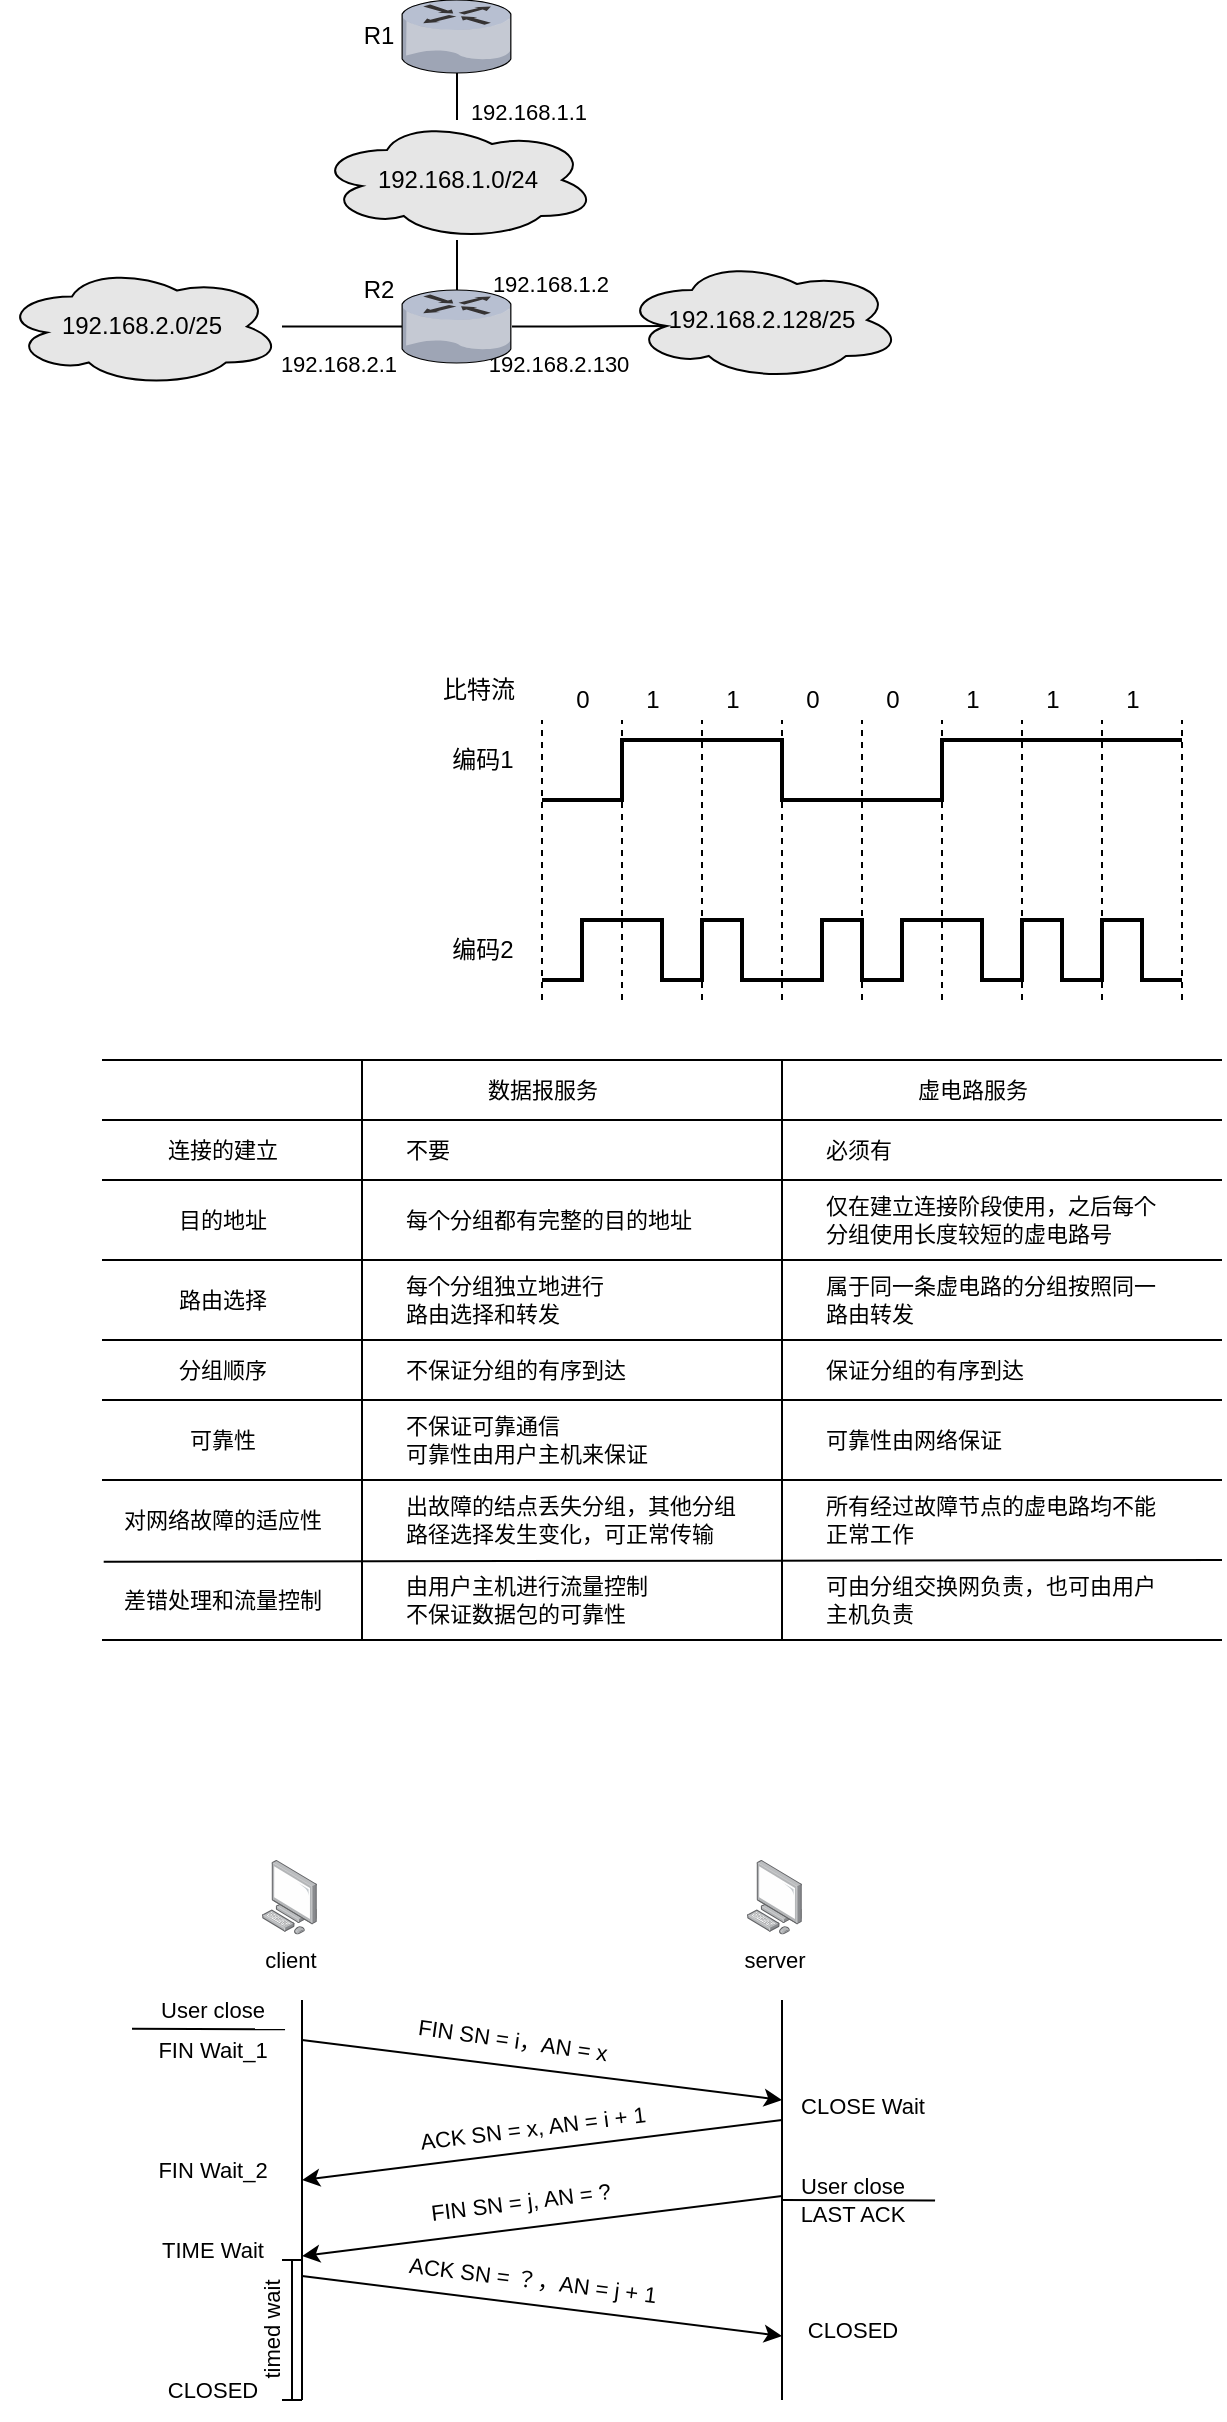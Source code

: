 <mxfile version="20.3.3" type="github">
  <diagram id="bER1azMI8v8Jtsm4dUXI" name="第 1 页">
    <mxGraphModel dx="891" dy="496" grid="1" gridSize="10" guides="1" tooltips="1" connect="1" arrows="1" fold="1" page="1" pageScale="1" pageWidth="827" pageHeight="1169" math="0" shadow="0">
      <root>
        <mxCell id="0" />
        <mxCell id="1" parent="0" />
        <mxCell id="YW86l5yaE5Hn2V-ghcyL-21" style="edgeStyle=orthogonalEdgeStyle;rounded=0;orthogonalLoop=1;jettySize=auto;html=1;endArrow=none;endFill=0;" edge="1" parent="1" source="YW86l5yaE5Hn2V-ghcyL-8" target="YW86l5yaE5Hn2V-ghcyL-6">
          <mxGeometry relative="1" as="geometry" />
        </mxCell>
        <mxCell id="YW86l5yaE5Hn2V-ghcyL-8" value="192.168.1.0/24" style="ellipse;shape=cloud;whiteSpace=wrap;html=1;align=center;fillColor=#E6E6E6;" vertex="1" parent="1">
          <mxGeometry x="287.5" y="380" width="140" height="60" as="geometry" />
        </mxCell>
        <mxCell id="YW86l5yaE5Hn2V-ghcyL-16" style="edgeStyle=orthogonalEdgeStyle;rounded=0;orthogonalLoop=1;jettySize=auto;html=1;endArrow=none;endFill=0;" edge="1" parent="1" source="YW86l5yaE5Hn2V-ghcyL-11" target="YW86l5yaE5Hn2V-ghcyL-6">
          <mxGeometry relative="1" as="geometry" />
        </mxCell>
        <mxCell id="YW86l5yaE5Hn2V-ghcyL-17" value="192.168.2.1" style="edgeLabel;html=1;align=center;verticalAlign=middle;resizable=0;points=[];" vertex="1" connectable="0" parent="YW86l5yaE5Hn2V-ghcyL-16">
          <mxGeometry x="-0.16" y="-2" relative="1" as="geometry">
            <mxPoint x="3" y="16" as="offset" />
          </mxGeometry>
        </mxCell>
        <mxCell id="YW86l5yaE5Hn2V-ghcyL-11" value="192.168.2.0/25" style="ellipse;shape=cloud;whiteSpace=wrap;html=1;align=center;fillColor=#E6E6E6;" vertex="1" parent="1">
          <mxGeometry x="130" y="453.25" width="140" height="60" as="geometry" />
        </mxCell>
        <mxCell id="YW86l5yaE5Hn2V-ghcyL-12" value="192.168.2.128/25" style="ellipse;shape=cloud;whiteSpace=wrap;html=1;align=center;fillColor=#E6E6E6;" vertex="1" parent="1">
          <mxGeometry x="440" y="450" width="140" height="60" as="geometry" />
        </mxCell>
        <mxCell id="YW86l5yaE5Hn2V-ghcyL-15" style="edgeStyle=orthogonalEdgeStyle;rounded=0;orthogonalLoop=1;jettySize=auto;html=1;entryX=0.16;entryY=0.55;entryDx=0;entryDy=0;entryPerimeter=0;endArrow=none;endFill=0;" edge="1" parent="1" source="YW86l5yaE5Hn2V-ghcyL-6" target="YW86l5yaE5Hn2V-ghcyL-12">
          <mxGeometry relative="1" as="geometry" />
        </mxCell>
        <mxCell id="YW86l5yaE5Hn2V-ghcyL-18" value="192.168.1.2" style="edgeLabel;html=1;align=center;verticalAlign=middle;resizable=0;points=[];" vertex="1" connectable="0" parent="YW86l5yaE5Hn2V-ghcyL-15">
          <mxGeometry x="-0.382" y="2" relative="1" as="geometry">
            <mxPoint x="-5" y="-20" as="offset" />
          </mxGeometry>
        </mxCell>
        <mxCell id="YW86l5yaE5Hn2V-ghcyL-19" value="192.168.2.130" style="edgeLabel;html=1;align=center;verticalAlign=middle;resizable=0;points=[];" vertex="1" connectable="0" parent="YW86l5yaE5Hn2V-ghcyL-15">
          <mxGeometry x="-0.292" y="1" relative="1" as="geometry">
            <mxPoint x="-4" y="18" as="offset" />
          </mxGeometry>
        </mxCell>
        <mxCell id="YW86l5yaE5Hn2V-ghcyL-6" value="" style="verticalLabelPosition=bottom;sketch=0;aspect=fixed;html=1;verticalAlign=top;strokeColor=none;align=center;outlineConnect=0;shape=mxgraph.citrix.router;" vertex="1" parent="1">
          <mxGeometry x="330" y="465" width="55" height="36.5" as="geometry" />
        </mxCell>
        <mxCell id="YW86l5yaE5Hn2V-ghcyL-7" value="R2" style="text;html=1;align=center;verticalAlign=middle;resizable=0;points=[];autosize=1;strokeColor=none;fillColor=none;" vertex="1" parent="1">
          <mxGeometry x="297.5" y="450" width="40" height="30" as="geometry" />
        </mxCell>
        <mxCell id="YW86l5yaE5Hn2V-ghcyL-14" style="edgeStyle=orthogonalEdgeStyle;rounded=0;orthogonalLoop=1;jettySize=auto;html=1;endArrow=none;endFill=0;" edge="1" parent="1" source="YW86l5yaE5Hn2V-ghcyL-1" target="YW86l5yaE5Hn2V-ghcyL-8">
          <mxGeometry relative="1" as="geometry" />
        </mxCell>
        <mxCell id="YW86l5yaE5Hn2V-ghcyL-20" value="192.168.1.1" style="edgeLabel;html=1;align=center;verticalAlign=middle;resizable=0;points=[];" vertex="1" connectable="0" parent="YW86l5yaE5Hn2V-ghcyL-14">
          <mxGeometry x="-0.333" y="-1" relative="1" as="geometry">
            <mxPoint x="36" as="offset" />
          </mxGeometry>
        </mxCell>
        <mxCell id="YW86l5yaE5Hn2V-ghcyL-1" value="" style="verticalLabelPosition=bottom;sketch=0;aspect=fixed;html=1;verticalAlign=top;strokeColor=none;align=center;outlineConnect=0;shape=mxgraph.citrix.router;" vertex="1" parent="1">
          <mxGeometry x="330" y="320" width="55" height="36.5" as="geometry" />
        </mxCell>
        <mxCell id="YW86l5yaE5Hn2V-ghcyL-5" value="R1" style="text;html=1;align=center;verticalAlign=middle;resizable=0;points=[];autosize=1;strokeColor=none;fillColor=none;" vertex="1" parent="1">
          <mxGeometry x="297.5" y="323.25" width="40" height="30" as="geometry" />
        </mxCell>
        <mxCell id="YW86l5yaE5Hn2V-ghcyL-23" value="" style="endArrow=none;dashed=1;html=1;rounded=0;" edge="1" parent="1">
          <mxGeometry width="50" height="50" relative="1" as="geometry">
            <mxPoint x="400" y="820" as="sourcePoint" />
            <mxPoint x="400" y="680" as="targetPoint" />
          </mxGeometry>
        </mxCell>
        <mxCell id="YW86l5yaE5Hn2V-ghcyL-24" value="编码1" style="text;html=1;align=center;verticalAlign=middle;resizable=0;points=[];autosize=1;strokeColor=none;fillColor=none;" vertex="1" parent="1">
          <mxGeometry x="345" y="685" width="50" height="30" as="geometry" />
        </mxCell>
        <mxCell id="YW86l5yaE5Hn2V-ghcyL-25" value="编码2" style="text;html=1;align=center;verticalAlign=middle;resizable=0;points=[];autosize=1;strokeColor=none;fillColor=none;" vertex="1" parent="1">
          <mxGeometry x="345" y="780" width="50" height="30" as="geometry" />
        </mxCell>
        <mxCell id="YW86l5yaE5Hn2V-ghcyL-26" value="比特流" style="text;html=1;align=center;verticalAlign=middle;resizable=0;points=[];autosize=1;strokeColor=none;fillColor=none;" vertex="1" parent="1">
          <mxGeometry x="337.5" y="650" width="60" height="30" as="geometry" />
        </mxCell>
        <mxCell id="YW86l5yaE5Hn2V-ghcyL-27" value="" style="endArrow=none;dashed=1;html=1;rounded=0;" edge="1" parent="1">
          <mxGeometry width="50" height="50" relative="1" as="geometry">
            <mxPoint x="440" y="820" as="sourcePoint" />
            <mxPoint x="440" y="680" as="targetPoint" />
          </mxGeometry>
        </mxCell>
        <mxCell id="YW86l5yaE5Hn2V-ghcyL-28" value="" style="endArrow=none;dashed=1;html=1;rounded=0;" edge="1" parent="1">
          <mxGeometry width="50" height="50" relative="1" as="geometry">
            <mxPoint x="600" y="820" as="sourcePoint" />
            <mxPoint x="600" y="680" as="targetPoint" />
          </mxGeometry>
        </mxCell>
        <mxCell id="YW86l5yaE5Hn2V-ghcyL-29" value="" style="endArrow=none;dashed=1;html=1;rounded=0;" edge="1" parent="1">
          <mxGeometry width="50" height="50" relative="1" as="geometry">
            <mxPoint x="560" y="820" as="sourcePoint" />
            <mxPoint x="560" y="680" as="targetPoint" />
          </mxGeometry>
        </mxCell>
        <mxCell id="YW86l5yaE5Hn2V-ghcyL-30" value="" style="endArrow=none;dashed=1;html=1;rounded=0;" edge="1" parent="1">
          <mxGeometry width="50" height="50" relative="1" as="geometry">
            <mxPoint x="520" y="820" as="sourcePoint" />
            <mxPoint x="520" y="680" as="targetPoint" />
          </mxGeometry>
        </mxCell>
        <mxCell id="YW86l5yaE5Hn2V-ghcyL-31" value="" style="endArrow=none;dashed=1;html=1;rounded=0;" edge="1" parent="1">
          <mxGeometry width="50" height="50" relative="1" as="geometry">
            <mxPoint x="480" y="820" as="sourcePoint" />
            <mxPoint x="480" y="680" as="targetPoint" />
          </mxGeometry>
        </mxCell>
        <mxCell id="YW86l5yaE5Hn2V-ghcyL-32" value="" style="endArrow=none;dashed=1;html=1;rounded=0;" edge="1" parent="1">
          <mxGeometry width="50" height="50" relative="1" as="geometry">
            <mxPoint x="680" y="820" as="sourcePoint" />
            <mxPoint x="680" y="680" as="targetPoint" />
          </mxGeometry>
        </mxCell>
        <mxCell id="YW86l5yaE5Hn2V-ghcyL-33" value="" style="endArrow=none;dashed=1;html=1;rounded=0;" edge="1" parent="1">
          <mxGeometry width="50" height="50" relative="1" as="geometry">
            <mxPoint x="640" y="820" as="sourcePoint" />
            <mxPoint x="640" y="680" as="targetPoint" />
          </mxGeometry>
        </mxCell>
        <mxCell id="YW86l5yaE5Hn2V-ghcyL-34" value="" style="endArrow=none;dashed=1;html=1;rounded=0;" edge="1" parent="1">
          <mxGeometry width="50" height="50" relative="1" as="geometry">
            <mxPoint x="720" y="820" as="sourcePoint" />
            <mxPoint x="720" y="680" as="targetPoint" />
          </mxGeometry>
        </mxCell>
        <mxCell id="YW86l5yaE5Hn2V-ghcyL-35" value="" style="endArrow=none;html=1;rounded=0;strokeWidth=2;" edge="1" parent="1">
          <mxGeometry width="50" height="50" relative="1" as="geometry">
            <mxPoint x="400" y="720" as="sourcePoint" />
            <mxPoint x="720" y="690" as="targetPoint" />
            <Array as="points">
              <mxPoint x="440" y="720" />
              <mxPoint x="440" y="690" />
              <mxPoint x="520" y="690" />
              <mxPoint x="520" y="720" />
              <mxPoint x="600" y="720" />
              <mxPoint x="600" y="690" />
            </Array>
          </mxGeometry>
        </mxCell>
        <mxCell id="YW86l5yaE5Hn2V-ghcyL-44" value="" style="endArrow=none;html=1;rounded=0;strokeWidth=2;" edge="1" parent="1">
          <mxGeometry width="50" height="50" relative="1" as="geometry">
            <mxPoint x="400" y="810" as="sourcePoint" />
            <mxPoint x="720" y="810" as="targetPoint" />
            <Array as="points">
              <mxPoint x="420" y="810" />
              <mxPoint x="420" y="780" />
              <mxPoint x="460" y="780" />
              <mxPoint x="460" y="810" />
              <mxPoint x="480" y="810" />
              <mxPoint x="480" y="780" />
              <mxPoint x="500" y="780" />
              <mxPoint x="500" y="810" />
              <mxPoint x="540" y="810" />
              <mxPoint x="540" y="780" />
              <mxPoint x="560" y="780" />
              <mxPoint x="560" y="810" />
              <mxPoint x="580" y="810" />
              <mxPoint x="580" y="780" />
              <mxPoint x="620" y="780" />
              <mxPoint x="620" y="810" />
              <mxPoint x="640" y="810" />
              <mxPoint x="640" y="780" />
              <mxPoint x="660" y="780" />
              <mxPoint x="660" y="810" />
              <mxPoint x="680" y="810" />
              <mxPoint x="680" y="780" />
              <mxPoint x="700" y="780" />
              <mxPoint x="700" y="810" />
            </Array>
          </mxGeometry>
        </mxCell>
        <mxCell id="YW86l5yaE5Hn2V-ghcyL-45" value="0" style="text;html=1;align=center;verticalAlign=middle;resizable=0;points=[];autosize=1;strokeColor=none;fillColor=none;" vertex="1" parent="1">
          <mxGeometry x="405" y="655" width="30" height="30" as="geometry" />
        </mxCell>
        <mxCell id="YW86l5yaE5Hn2V-ghcyL-46" value="1" style="text;html=1;align=center;verticalAlign=middle;resizable=0;points=[];autosize=1;strokeColor=none;fillColor=none;" vertex="1" parent="1">
          <mxGeometry x="440" y="655" width="30" height="30" as="geometry" />
        </mxCell>
        <mxCell id="YW86l5yaE5Hn2V-ghcyL-47" value="1" style="text;html=1;align=center;verticalAlign=middle;resizable=0;points=[];autosize=1;strokeColor=none;fillColor=none;" vertex="1" parent="1">
          <mxGeometry x="480" y="655" width="30" height="30" as="geometry" />
        </mxCell>
        <mxCell id="YW86l5yaE5Hn2V-ghcyL-48" value="1" style="text;html=1;align=center;verticalAlign=middle;resizable=0;points=[];autosize=1;strokeColor=none;fillColor=none;" vertex="1" parent="1">
          <mxGeometry x="600" y="655" width="30" height="30" as="geometry" />
        </mxCell>
        <mxCell id="YW86l5yaE5Hn2V-ghcyL-49" value="1" style="text;html=1;align=center;verticalAlign=middle;resizable=0;points=[];autosize=1;strokeColor=none;fillColor=none;" vertex="1" parent="1">
          <mxGeometry x="640" y="655" width="30" height="30" as="geometry" />
        </mxCell>
        <mxCell id="YW86l5yaE5Hn2V-ghcyL-50" value="1" style="text;html=1;align=center;verticalAlign=middle;resizable=0;points=[];autosize=1;strokeColor=none;fillColor=none;" vertex="1" parent="1">
          <mxGeometry x="680" y="655" width="30" height="30" as="geometry" />
        </mxCell>
        <mxCell id="YW86l5yaE5Hn2V-ghcyL-51" value="0" style="text;html=1;align=center;verticalAlign=middle;resizable=0;points=[];autosize=1;strokeColor=none;fillColor=none;" vertex="1" parent="1">
          <mxGeometry x="520" y="655" width="30" height="30" as="geometry" />
        </mxCell>
        <mxCell id="YW86l5yaE5Hn2V-ghcyL-52" value="0" style="text;html=1;align=center;verticalAlign=middle;resizable=0;points=[];autosize=1;strokeColor=none;fillColor=none;" vertex="1" parent="1">
          <mxGeometry x="560" y="655" width="30" height="30" as="geometry" />
        </mxCell>
        <mxCell id="YW86l5yaE5Hn2V-ghcyL-53" value="" style="endArrow=none;html=1;rounded=0;strokeWidth=1;fontSize=10;" edge="1" parent="1">
          <mxGeometry width="50" height="50" relative="1" as="geometry">
            <mxPoint x="180" y="850" as="sourcePoint" />
            <mxPoint x="740" y="850" as="targetPoint" />
          </mxGeometry>
        </mxCell>
        <mxCell id="YW86l5yaE5Hn2V-ghcyL-54" value="" style="endArrow=none;html=1;rounded=0;strokeWidth=1;fontSize=10;" edge="1" parent="1">
          <mxGeometry width="50" height="50" relative="1" as="geometry">
            <mxPoint x="180" y="880.0" as="sourcePoint" />
            <mxPoint x="740" y="880" as="targetPoint" />
          </mxGeometry>
        </mxCell>
        <mxCell id="YW86l5yaE5Hn2V-ghcyL-55" value="" style="endArrow=none;html=1;rounded=0;strokeWidth=1;fontSize=10;" edge="1" parent="1">
          <mxGeometry width="50" height="50" relative="1" as="geometry">
            <mxPoint x="180" y="950.0" as="sourcePoint" />
            <mxPoint x="740" y="950" as="targetPoint" />
          </mxGeometry>
        </mxCell>
        <mxCell id="YW86l5yaE5Hn2V-ghcyL-57" value="" style="endArrow=none;html=1;rounded=0;strokeWidth=1;fontSize=10;" edge="1" parent="1">
          <mxGeometry width="50" height="50" relative="1" as="geometry">
            <mxPoint x="180" y="910.0" as="sourcePoint" />
            <mxPoint x="740" y="910" as="targetPoint" />
          </mxGeometry>
        </mxCell>
        <mxCell id="YW86l5yaE5Hn2V-ghcyL-58" value="" style="endArrow=none;html=1;rounded=0;strokeWidth=1;fontSize=10;" edge="1" parent="1">
          <mxGeometry width="50" height="50" relative="1" as="geometry">
            <mxPoint x="180" y="990.0" as="sourcePoint" />
            <mxPoint x="740" y="990" as="targetPoint" />
          </mxGeometry>
        </mxCell>
        <mxCell id="YW86l5yaE5Hn2V-ghcyL-59" value="" style="endArrow=none;html=1;rounded=0;strokeWidth=1;fontSize=10;" edge="1" parent="1">
          <mxGeometry width="50" height="50" relative="1" as="geometry">
            <mxPoint x="180" y="1060" as="sourcePoint" />
            <mxPoint x="740" y="1060" as="targetPoint" />
          </mxGeometry>
        </mxCell>
        <mxCell id="YW86l5yaE5Hn2V-ghcyL-60" value="" style="endArrow=none;html=1;rounded=0;strokeWidth=1;fontSize=10;" edge="1" parent="1">
          <mxGeometry width="50" height="50" relative="1" as="geometry">
            <mxPoint x="180" y="1020.0" as="sourcePoint" />
            <mxPoint x="740" y="1020" as="targetPoint" />
          </mxGeometry>
        </mxCell>
        <mxCell id="YW86l5yaE5Hn2V-ghcyL-62" value="" style="endArrow=none;html=1;rounded=0;strokeWidth=1;fontSize=10;" edge="1" parent="1">
          <mxGeometry width="50" height="50" relative="1" as="geometry">
            <mxPoint x="310" y="850" as="sourcePoint" />
            <mxPoint x="310" y="1140" as="targetPoint" />
          </mxGeometry>
        </mxCell>
        <mxCell id="YW86l5yaE5Hn2V-ghcyL-63" value="&lt;font style=&quot;font-size: 11px;&quot;&gt;数据报服务&lt;/font&gt;" style="text;html=1;align=center;verticalAlign=middle;resizable=0;points=[];autosize=1;strokeColor=none;fillColor=none;fontSize=11;" vertex="1" parent="1">
          <mxGeometry x="360" y="850" width="80" height="30" as="geometry" />
        </mxCell>
        <mxCell id="YW86l5yaE5Hn2V-ghcyL-64" value="&lt;font style=&quot;font-size: 11px;&quot;&gt;虚电路服务&lt;/font&gt;" style="text;html=1;align=center;verticalAlign=middle;resizable=0;points=[];autosize=1;strokeColor=none;fillColor=none;fontSize=11;" vertex="1" parent="1">
          <mxGeometry x="575" y="850" width="80" height="30" as="geometry" />
        </mxCell>
        <mxCell id="YW86l5yaE5Hn2V-ghcyL-68" value="&lt;font style=&quot;font-size: 11px;&quot;&gt;连接的建立&lt;/font&gt;" style="text;html=1;align=center;verticalAlign=middle;resizable=0;points=[];autosize=1;strokeColor=none;fillColor=none;fontSize=11;" vertex="1" parent="1">
          <mxGeometry x="200" y="880" width="80" height="30" as="geometry" />
        </mxCell>
        <mxCell id="YW86l5yaE5Hn2V-ghcyL-70" value="目的地址" style="text;html=1;align=center;verticalAlign=middle;resizable=0;points=[];autosize=1;strokeColor=none;fillColor=none;fontSize=11;" vertex="1" parent="1">
          <mxGeometry x="205" y="915" width="70" height="30" as="geometry" />
        </mxCell>
        <mxCell id="YW86l5yaE5Hn2V-ghcyL-71" value="路由选择" style="text;html=1;align=center;verticalAlign=middle;resizable=0;points=[];autosize=1;strokeColor=none;fillColor=none;fontSize=11;" vertex="1" parent="1">
          <mxGeometry x="205" y="955" width="70" height="30" as="geometry" />
        </mxCell>
        <mxCell id="YW86l5yaE5Hn2V-ghcyL-72" value="分组顺序" style="text;html=1;align=center;verticalAlign=middle;resizable=0;points=[];autosize=1;strokeColor=none;fillColor=none;fontSize=11;" vertex="1" parent="1">
          <mxGeometry x="205" y="990" width="70" height="30" as="geometry" />
        </mxCell>
        <mxCell id="YW86l5yaE5Hn2V-ghcyL-73" value="可靠性" style="text;html=1;align=center;verticalAlign=middle;resizable=0;points=[];autosize=1;strokeColor=none;fillColor=none;fontSize=11;" vertex="1" parent="1">
          <mxGeometry x="210" y="1025" width="60" height="30" as="geometry" />
        </mxCell>
        <mxCell id="YW86l5yaE5Hn2V-ghcyL-74" value="对网络故障的适应性" style="text;html=1;align=center;verticalAlign=middle;resizable=0;points=[];autosize=1;strokeColor=none;fillColor=none;fontSize=11;" vertex="1" parent="1">
          <mxGeometry x="175" y="1065" width="130" height="30" as="geometry" />
        </mxCell>
        <mxCell id="YW86l5yaE5Hn2V-ghcyL-77" value="差错处理和流量控制" style="text;html=1;align=center;verticalAlign=middle;resizable=0;points=[];autosize=1;strokeColor=none;fillColor=none;fontSize=11;" vertex="1" parent="1">
          <mxGeometry x="175" y="1105" width="130" height="30" as="geometry" />
        </mxCell>
        <mxCell id="YW86l5yaE5Hn2V-ghcyL-79" value="" style="endArrow=none;html=1;rounded=0;strokeWidth=1;fontSize=10;exitX=0.045;exitY=0.029;exitDx=0;exitDy=0;exitPerimeter=0;" edge="1" parent="1">
          <mxGeometry width="50" height="50" relative="1" as="geometry">
            <mxPoint x="180.85" y="1100.87" as="sourcePoint" />
            <mxPoint x="740" y="1100" as="targetPoint" />
          </mxGeometry>
        </mxCell>
        <mxCell id="YW86l5yaE5Hn2V-ghcyL-81" value="" style="endArrow=none;html=1;rounded=0;strokeWidth=1;fontSize=10;" edge="1" parent="1">
          <mxGeometry width="50" height="50" relative="1" as="geometry">
            <mxPoint x="180" y="1140" as="sourcePoint" />
            <mxPoint x="740" y="1140" as="targetPoint" />
          </mxGeometry>
        </mxCell>
        <mxCell id="YW86l5yaE5Hn2V-ghcyL-82" value="不要" style="text;html=1;align=left;verticalAlign=middle;resizable=0;points=[];autosize=1;strokeColor=none;fillColor=none;fontSize=11;" vertex="1" parent="1">
          <mxGeometry x="330" y="880" width="50" height="30" as="geometry" />
        </mxCell>
        <mxCell id="YW86l5yaE5Hn2V-ghcyL-83" value="每个分组都有完整的目的地址" style="text;html=1;align=left;verticalAlign=middle;resizable=0;points=[];autosize=1;strokeColor=none;fillColor=none;fontSize=11;" vertex="1" parent="1">
          <mxGeometry x="330" y="915" width="180" height="30" as="geometry" />
        </mxCell>
        <mxCell id="YW86l5yaE5Hn2V-ghcyL-84" value="每个分组独立地进行&lt;br&gt;路由选择和转发" style="text;html=1;align=left;verticalAlign=middle;resizable=0;points=[];autosize=1;strokeColor=none;fillColor=none;fontSize=11;" vertex="1" parent="1">
          <mxGeometry x="330" y="950" width="130" height="40" as="geometry" />
        </mxCell>
        <mxCell id="YW86l5yaE5Hn2V-ghcyL-85" value="不保证分组的有序到达" style="text;html=1;align=left;verticalAlign=middle;resizable=0;points=[];autosize=1;strokeColor=none;fillColor=none;fontSize=11;" vertex="1" parent="1">
          <mxGeometry x="330" y="990" width="140" height="30" as="geometry" />
        </mxCell>
        <mxCell id="YW86l5yaE5Hn2V-ghcyL-86" value="不保证可靠通信&lt;br&gt;可靠性由用户主机来保证" style="text;html=1;align=left;verticalAlign=middle;resizable=0;points=[];autosize=1;strokeColor=none;fillColor=none;fontSize=11;" vertex="1" parent="1">
          <mxGeometry x="330" y="1020" width="160" height="40" as="geometry" />
        </mxCell>
        <mxCell id="YW86l5yaE5Hn2V-ghcyL-87" value="出故障的结点丢失分组，其他分组&lt;br&gt;路径选择发生变化，可正常传输" style="text;html=1;align=left;verticalAlign=middle;resizable=0;points=[];autosize=1;strokeColor=none;fillColor=none;fontSize=11;" vertex="1" parent="1">
          <mxGeometry x="330" y="1060" width="200" height="40" as="geometry" />
        </mxCell>
        <mxCell id="YW86l5yaE5Hn2V-ghcyL-88" value="由用户主机进行流量控制&lt;br&gt;不保证数据包的可靠性" style="text;html=1;align=left;verticalAlign=middle;resizable=0;points=[];autosize=1;strokeColor=none;fillColor=none;fontSize=11;" vertex="1" parent="1">
          <mxGeometry x="330" y="1100" width="160" height="40" as="geometry" />
        </mxCell>
        <mxCell id="YW86l5yaE5Hn2V-ghcyL-89" value="必须有" style="text;html=1;align=left;verticalAlign=middle;resizable=0;points=[];autosize=1;strokeColor=none;fillColor=none;fontSize=11;" vertex="1" parent="1">
          <mxGeometry x="540" y="880" width="60" height="30" as="geometry" />
        </mxCell>
        <mxCell id="YW86l5yaE5Hn2V-ghcyL-90" value="" style="endArrow=none;html=1;rounded=0;strokeWidth=1;fontSize=10;" edge="1" parent="1">
          <mxGeometry width="50" height="50" relative="1" as="geometry">
            <mxPoint x="520" y="850.0" as="sourcePoint" />
            <mxPoint x="520" y="1140" as="targetPoint" />
          </mxGeometry>
        </mxCell>
        <mxCell id="YW86l5yaE5Hn2V-ghcyL-91" value="仅在建立连接阶段使用，之后每个&lt;br&gt;分组使用长度较短的虚电路号" style="text;html=1;align=left;verticalAlign=middle;resizable=0;points=[];autosize=1;strokeColor=none;fillColor=none;fontSize=11;" vertex="1" parent="1">
          <mxGeometry x="540" y="910" width="200" height="40" as="geometry" />
        </mxCell>
        <mxCell id="YW86l5yaE5Hn2V-ghcyL-92" value="属于同一条虚电路的分组按照同一&lt;br&gt;路由转发" style="text;html=1;align=left;verticalAlign=middle;resizable=0;points=[];autosize=1;strokeColor=none;fillColor=none;fontSize=11;" vertex="1" parent="1">
          <mxGeometry x="540" y="950" width="200" height="40" as="geometry" />
        </mxCell>
        <mxCell id="YW86l5yaE5Hn2V-ghcyL-93" value="保证分组的有序到达" style="text;html=1;align=left;verticalAlign=middle;resizable=0;points=[];autosize=1;strokeColor=none;fillColor=none;fontSize=11;" vertex="1" parent="1">
          <mxGeometry x="540" y="990" width="130" height="30" as="geometry" />
        </mxCell>
        <mxCell id="YW86l5yaE5Hn2V-ghcyL-94" value="可靠性由网络保证" style="text;html=1;align=left;verticalAlign=middle;resizable=0;points=[];autosize=1;strokeColor=none;fillColor=none;fontSize=11;" vertex="1" parent="1">
          <mxGeometry x="540" y="1025" width="120" height="30" as="geometry" />
        </mxCell>
        <mxCell id="YW86l5yaE5Hn2V-ghcyL-95" value="所有经过故障节点的虚电路均不能&lt;br&gt;正常工作" style="text;html=1;align=left;verticalAlign=middle;resizable=0;points=[];autosize=1;strokeColor=none;fillColor=none;fontSize=11;" vertex="1" parent="1">
          <mxGeometry x="540" y="1060" width="200" height="40" as="geometry" />
        </mxCell>
        <mxCell id="YW86l5yaE5Hn2V-ghcyL-96" value="可由分组交换网负责，也可由用户&lt;br&gt;主机负责" style="text;html=1;align=left;verticalAlign=middle;resizable=0;points=[];autosize=1;strokeColor=none;fillColor=none;fontSize=11;" vertex="1" parent="1">
          <mxGeometry x="540" y="1100" width="200" height="40" as="geometry" />
        </mxCell>
        <mxCell id="YW86l5yaE5Hn2V-ghcyL-97" value="" style="endArrow=none;html=1;rounded=0;strokeWidth=1;fontSize=11;" edge="1" parent="1">
          <mxGeometry width="50" height="50" relative="1" as="geometry">
            <mxPoint x="280" y="1520" as="sourcePoint" />
            <mxPoint x="280" y="1320" as="targetPoint" />
          </mxGeometry>
        </mxCell>
        <mxCell id="YW86l5yaE5Hn2V-ghcyL-98" value="" style="endArrow=none;html=1;rounded=0;strokeWidth=1;fontSize=11;" edge="1" parent="1">
          <mxGeometry width="50" height="50" relative="1" as="geometry">
            <mxPoint x="520" y="1520.0" as="sourcePoint" />
            <mxPoint x="520" y="1320.0" as="targetPoint" />
          </mxGeometry>
        </mxCell>
        <mxCell id="YW86l5yaE5Hn2V-ghcyL-99" value="" style="endArrow=classic;html=1;rounded=0;strokeWidth=1;fontSize=11;" edge="1" parent="1">
          <mxGeometry width="50" height="50" relative="1" as="geometry">
            <mxPoint x="280" y="1340" as="sourcePoint" />
            <mxPoint x="520" y="1370" as="targetPoint" />
          </mxGeometry>
        </mxCell>
        <mxCell id="YW86l5yaE5Hn2V-ghcyL-106" value="FIN SN = i，AN = x" style="edgeLabel;html=1;align=center;verticalAlign=middle;resizable=0;points=[];fontSize=11;rotation=8;" vertex="1" connectable="0" parent="YW86l5yaE5Hn2V-ghcyL-99">
          <mxGeometry x="-0.482" relative="1" as="geometry">
            <mxPoint x="43" y="-8" as="offset" />
          </mxGeometry>
        </mxCell>
        <mxCell id="YW86l5yaE5Hn2V-ghcyL-100" value="" style="endArrow=classic;html=1;rounded=0;strokeWidth=1;fontSize=11;" edge="1" parent="1">
          <mxGeometry width="50" height="50" relative="1" as="geometry">
            <mxPoint x="520" y="1380" as="sourcePoint" />
            <mxPoint x="280" y="1410" as="targetPoint" />
          </mxGeometry>
        </mxCell>
        <mxCell id="YW86l5yaE5Hn2V-ghcyL-101" value="" style="endArrow=classic;html=1;rounded=0;strokeWidth=1;fontSize=11;" edge="1" parent="1">
          <mxGeometry width="50" height="50" relative="1" as="geometry">
            <mxPoint x="520.0" y="1418.0" as="sourcePoint" />
            <mxPoint x="280" y="1448.0" as="targetPoint" />
          </mxGeometry>
        </mxCell>
        <mxCell id="YW86l5yaE5Hn2V-ghcyL-103" value="" style="endArrow=classic;html=1;rounded=0;strokeWidth=1;fontSize=11;" edge="1" parent="1">
          <mxGeometry width="50" height="50" relative="1" as="geometry">
            <mxPoint x="280" y="1458.0" as="sourcePoint" />
            <mxPoint x="520.0" y="1488.0" as="targetPoint" />
          </mxGeometry>
        </mxCell>
        <mxCell id="YW86l5yaE5Hn2V-ghcyL-104" value="client" style="points=[];aspect=fixed;html=1;align=center;shadow=0;dashed=0;image;image=img/lib/allied_telesis/computer_and_terminals/Personal_Computer.svg;fontSize=11;fillColor=#E6E6E6;" vertex="1" parent="1">
          <mxGeometry x="260" y="1250" width="27.5" height="37.27" as="geometry" />
        </mxCell>
        <mxCell id="YW86l5yaE5Hn2V-ghcyL-105" value="server" style="points=[];aspect=fixed;html=1;align=center;shadow=0;dashed=0;image;image=img/lib/allied_telesis/computer_and_terminals/Personal_Computer.svg;fontSize=11;fillColor=#E6E6E6;" vertex="1" parent="1">
          <mxGeometry x="502.5" y="1250" width="27.5" height="37.27" as="geometry" />
        </mxCell>
        <mxCell id="YW86l5yaE5Hn2V-ghcyL-107" value="ACK SN = ？，AN = j + 1" style="edgeLabel;html=1;align=center;verticalAlign=middle;resizable=0;points=[];fontSize=11;rotation=7;" vertex="1" connectable="0" parent="1">
          <mxGeometry x="394.997" y="1460.002" as="geometry" />
        </mxCell>
        <mxCell id="YW86l5yaE5Hn2V-ghcyL-108" value="ACK SN = x, AN = i + 1" style="edgeLabel;html=1;align=center;verticalAlign=middle;resizable=0;points=[];fontSize=11;rotation=353;" vertex="1" connectable="0" parent="1">
          <mxGeometry x="419.997" y="1373.002" as="geometry">
            <mxPoint x="-26.181" y="7.719" as="offset" />
          </mxGeometry>
        </mxCell>
        <mxCell id="YW86l5yaE5Hn2V-ghcyL-109" value="FIN SN = j, AN = ?" style="edgeLabel;html=1;align=center;verticalAlign=middle;resizable=0;points=[];fontSize=11;rotation=353;" vertex="1" connectable="0" parent="1">
          <mxGeometry x="413.997" y="1410.002" as="geometry">
            <mxPoint x="-26.181" y="7.719" as="offset" />
          </mxGeometry>
        </mxCell>
        <mxCell id="YW86l5yaE5Hn2V-ghcyL-110" value="User close" style="text;html=1;align=center;verticalAlign=middle;resizable=0;points=[];autosize=1;strokeColor=none;fillColor=none;fontSize=11;" vertex="1" parent="1">
          <mxGeometry x="195" y="1310" width="80" height="30" as="geometry" />
        </mxCell>
        <mxCell id="YW86l5yaE5Hn2V-ghcyL-111" value="FIN Wait_1" style="text;html=1;align=center;verticalAlign=middle;resizable=0;points=[];autosize=1;strokeColor=none;fillColor=none;fontSize=11;" vertex="1" parent="1">
          <mxGeometry x="195" y="1330" width="80" height="30" as="geometry" />
        </mxCell>
        <mxCell id="YW86l5yaE5Hn2V-ghcyL-112" value="FIN Wait_2" style="text;html=1;align=center;verticalAlign=middle;resizable=0;points=[];autosize=1;strokeColor=none;fillColor=none;fontSize=11;" vertex="1" parent="1">
          <mxGeometry x="195" y="1390" width="80" height="30" as="geometry" />
        </mxCell>
        <mxCell id="YW86l5yaE5Hn2V-ghcyL-113" value="TIME Wait" style="text;html=1;align=center;verticalAlign=middle;resizable=0;points=[];autosize=1;strokeColor=none;fillColor=none;fontSize=11;" vertex="1" parent="1">
          <mxGeometry x="195" y="1430" width="80" height="30" as="geometry" />
        </mxCell>
        <mxCell id="YW86l5yaE5Hn2V-ghcyL-114" value="timed wait" style="text;html=1;align=center;verticalAlign=middle;resizable=0;points=[];autosize=1;strokeColor=none;fillColor=none;fontSize=11;rotation=-90;" vertex="1" parent="1">
          <mxGeometry x="225" y="1470" width="80" height="30" as="geometry" />
        </mxCell>
        <mxCell id="YW86l5yaE5Hn2V-ghcyL-119" value="" style="group" vertex="1" connectable="0" parent="1">
          <mxGeometry x="270" y="1450" width="10" height="70" as="geometry" />
        </mxCell>
        <mxCell id="YW86l5yaE5Hn2V-ghcyL-116" value="" style="endArrow=none;html=1;rounded=0;strokeWidth=1;fontSize=11;" edge="1" parent="YW86l5yaE5Hn2V-ghcyL-119">
          <mxGeometry width="50" height="50" relative="1" as="geometry">
            <mxPoint x="10" y="70" as="sourcePoint" />
            <mxPoint y="70" as="targetPoint" />
          </mxGeometry>
        </mxCell>
        <mxCell id="YW86l5yaE5Hn2V-ghcyL-117" value="" style="endArrow=none;html=1;rounded=0;strokeWidth=1;fontSize=11;" edge="1" parent="YW86l5yaE5Hn2V-ghcyL-119">
          <mxGeometry width="50" height="50" relative="1" as="geometry">
            <mxPoint x="5" as="sourcePoint" />
            <mxPoint x="5" y="70" as="targetPoint" />
          </mxGeometry>
        </mxCell>
        <mxCell id="YW86l5yaE5Hn2V-ghcyL-118" value="" style="endArrow=none;html=1;rounded=0;strokeWidth=1;fontSize=11;" edge="1" parent="YW86l5yaE5Hn2V-ghcyL-119">
          <mxGeometry width="50" height="50" relative="1" as="geometry">
            <mxPoint x="10" y="2.653e-13" as="sourcePoint" />
            <mxPoint y="2.653e-13" as="targetPoint" />
          </mxGeometry>
        </mxCell>
        <mxCell id="YW86l5yaE5Hn2V-ghcyL-120" value="CLOSED" style="text;html=1;align=center;verticalAlign=middle;resizable=0;points=[];autosize=1;strokeColor=none;fillColor=none;fontSize=11;" vertex="1" parent="1">
          <mxGeometry x="200" y="1500" width="70" height="30" as="geometry" />
        </mxCell>
        <mxCell id="YW86l5yaE5Hn2V-ghcyL-121" value="CLOSED" style="text;html=1;align=center;verticalAlign=middle;resizable=0;points=[];autosize=1;strokeColor=none;fillColor=none;fontSize=11;" vertex="1" parent="1">
          <mxGeometry x="520" y="1470" width="70" height="30" as="geometry" />
        </mxCell>
        <mxCell id="YW86l5yaE5Hn2V-ghcyL-122" value="CLOSE Wait" style="text;html=1;align=center;verticalAlign=middle;resizable=0;points=[];autosize=1;strokeColor=none;fillColor=none;fontSize=11;" vertex="1" parent="1">
          <mxGeometry x="515" y="1358" width="90" height="30" as="geometry" />
        </mxCell>
        <mxCell id="YW86l5yaE5Hn2V-ghcyL-123" value="User close&lt;br&gt;LAST ACK" style="text;html=1;align=center;verticalAlign=middle;resizable=0;points=[];autosize=1;strokeColor=none;fillColor=none;fontSize=11;" vertex="1" parent="1">
          <mxGeometry x="515" y="1400" width="80" height="40" as="geometry" />
        </mxCell>
        <mxCell id="YW86l5yaE5Hn2V-ghcyL-124" value="" style="endArrow=none;html=1;rounded=0;strokeWidth=1;fontSize=11;entryX=1.019;entryY=0.506;entryDx=0;entryDy=0;entryPerimeter=0;" edge="1" parent="1" target="YW86l5yaE5Hn2V-ghcyL-123">
          <mxGeometry width="50" height="50" relative="1" as="geometry">
            <mxPoint x="520" y="1420" as="sourcePoint" />
            <mxPoint x="470" y="1370" as="targetPoint" />
          </mxGeometry>
        </mxCell>
        <mxCell id="YW86l5yaE5Hn2V-ghcyL-125" value="" style="endArrow=none;html=1;rounded=0;strokeWidth=1;fontSize=11;entryX=1.019;entryY=0.506;entryDx=0;entryDy=0;entryPerimeter=0;" edge="1" parent="1">
          <mxGeometry width="50" height="50" relative="1" as="geometry">
            <mxPoint x="195.0" y="1334.38" as="sourcePoint" />
            <mxPoint x="271.52" y="1334.62" as="targetPoint" />
          </mxGeometry>
        </mxCell>
      </root>
    </mxGraphModel>
  </diagram>
</mxfile>
